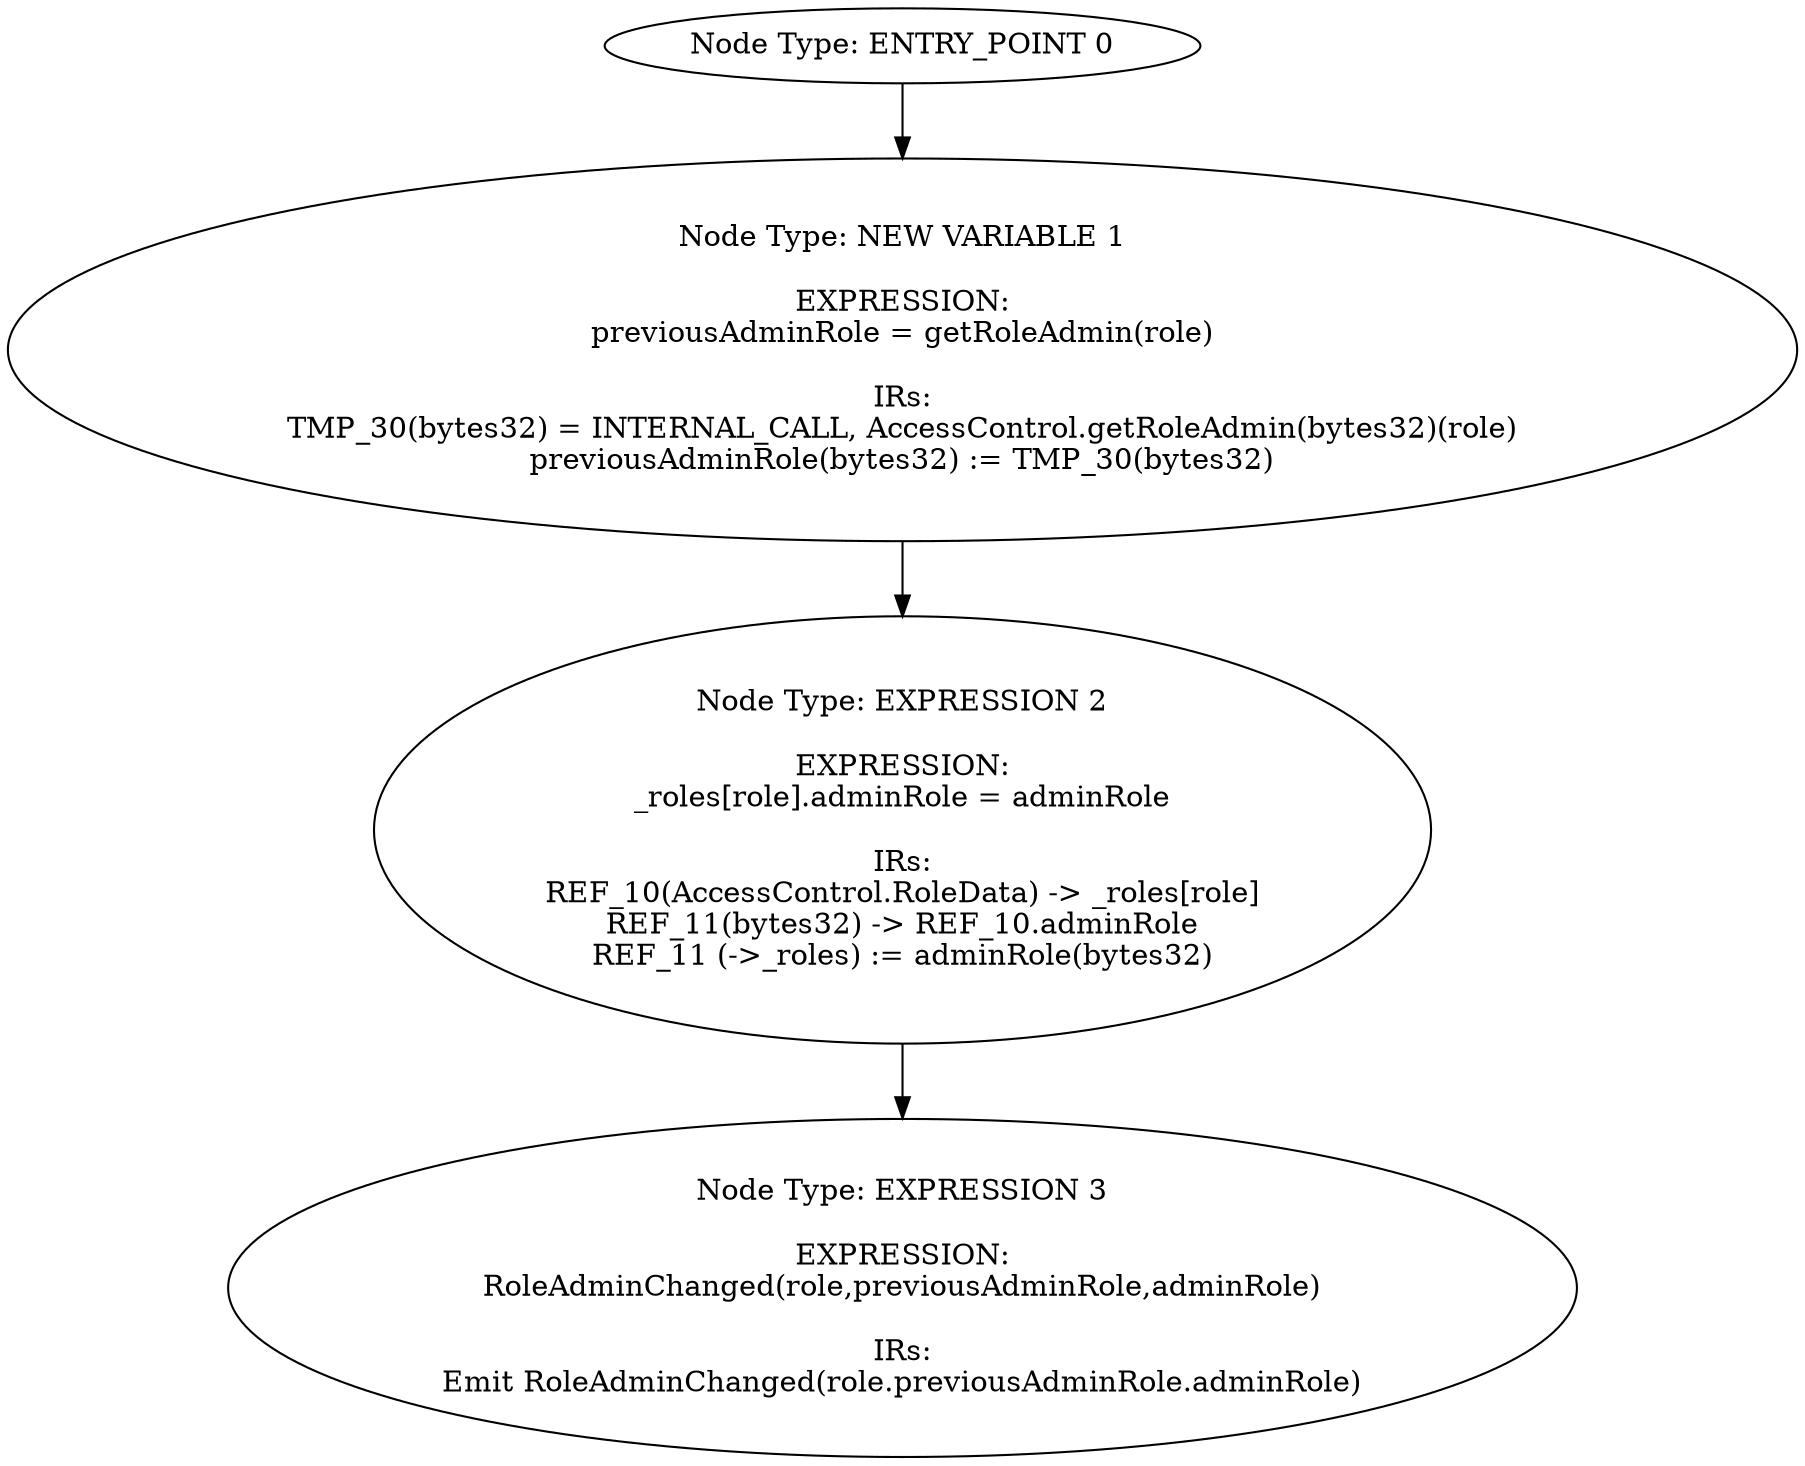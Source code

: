 digraph{
0[label="Node Type: ENTRY_POINT 0
"];
0->1;
1[label="Node Type: NEW VARIABLE 1

EXPRESSION:
previousAdminRole = getRoleAdmin(role)

IRs:
TMP_30(bytes32) = INTERNAL_CALL, AccessControl.getRoleAdmin(bytes32)(role)
previousAdminRole(bytes32) := TMP_30(bytes32)"];
1->2;
2[label="Node Type: EXPRESSION 2

EXPRESSION:
_roles[role].adminRole = adminRole

IRs:
REF_10(AccessControl.RoleData) -> _roles[role]
REF_11(bytes32) -> REF_10.adminRole
REF_11 (->_roles) := adminRole(bytes32)"];
2->3;
3[label="Node Type: EXPRESSION 3

EXPRESSION:
RoleAdminChanged(role,previousAdminRole,adminRole)

IRs:
Emit RoleAdminChanged(role.previousAdminRole.adminRole)"];
}
